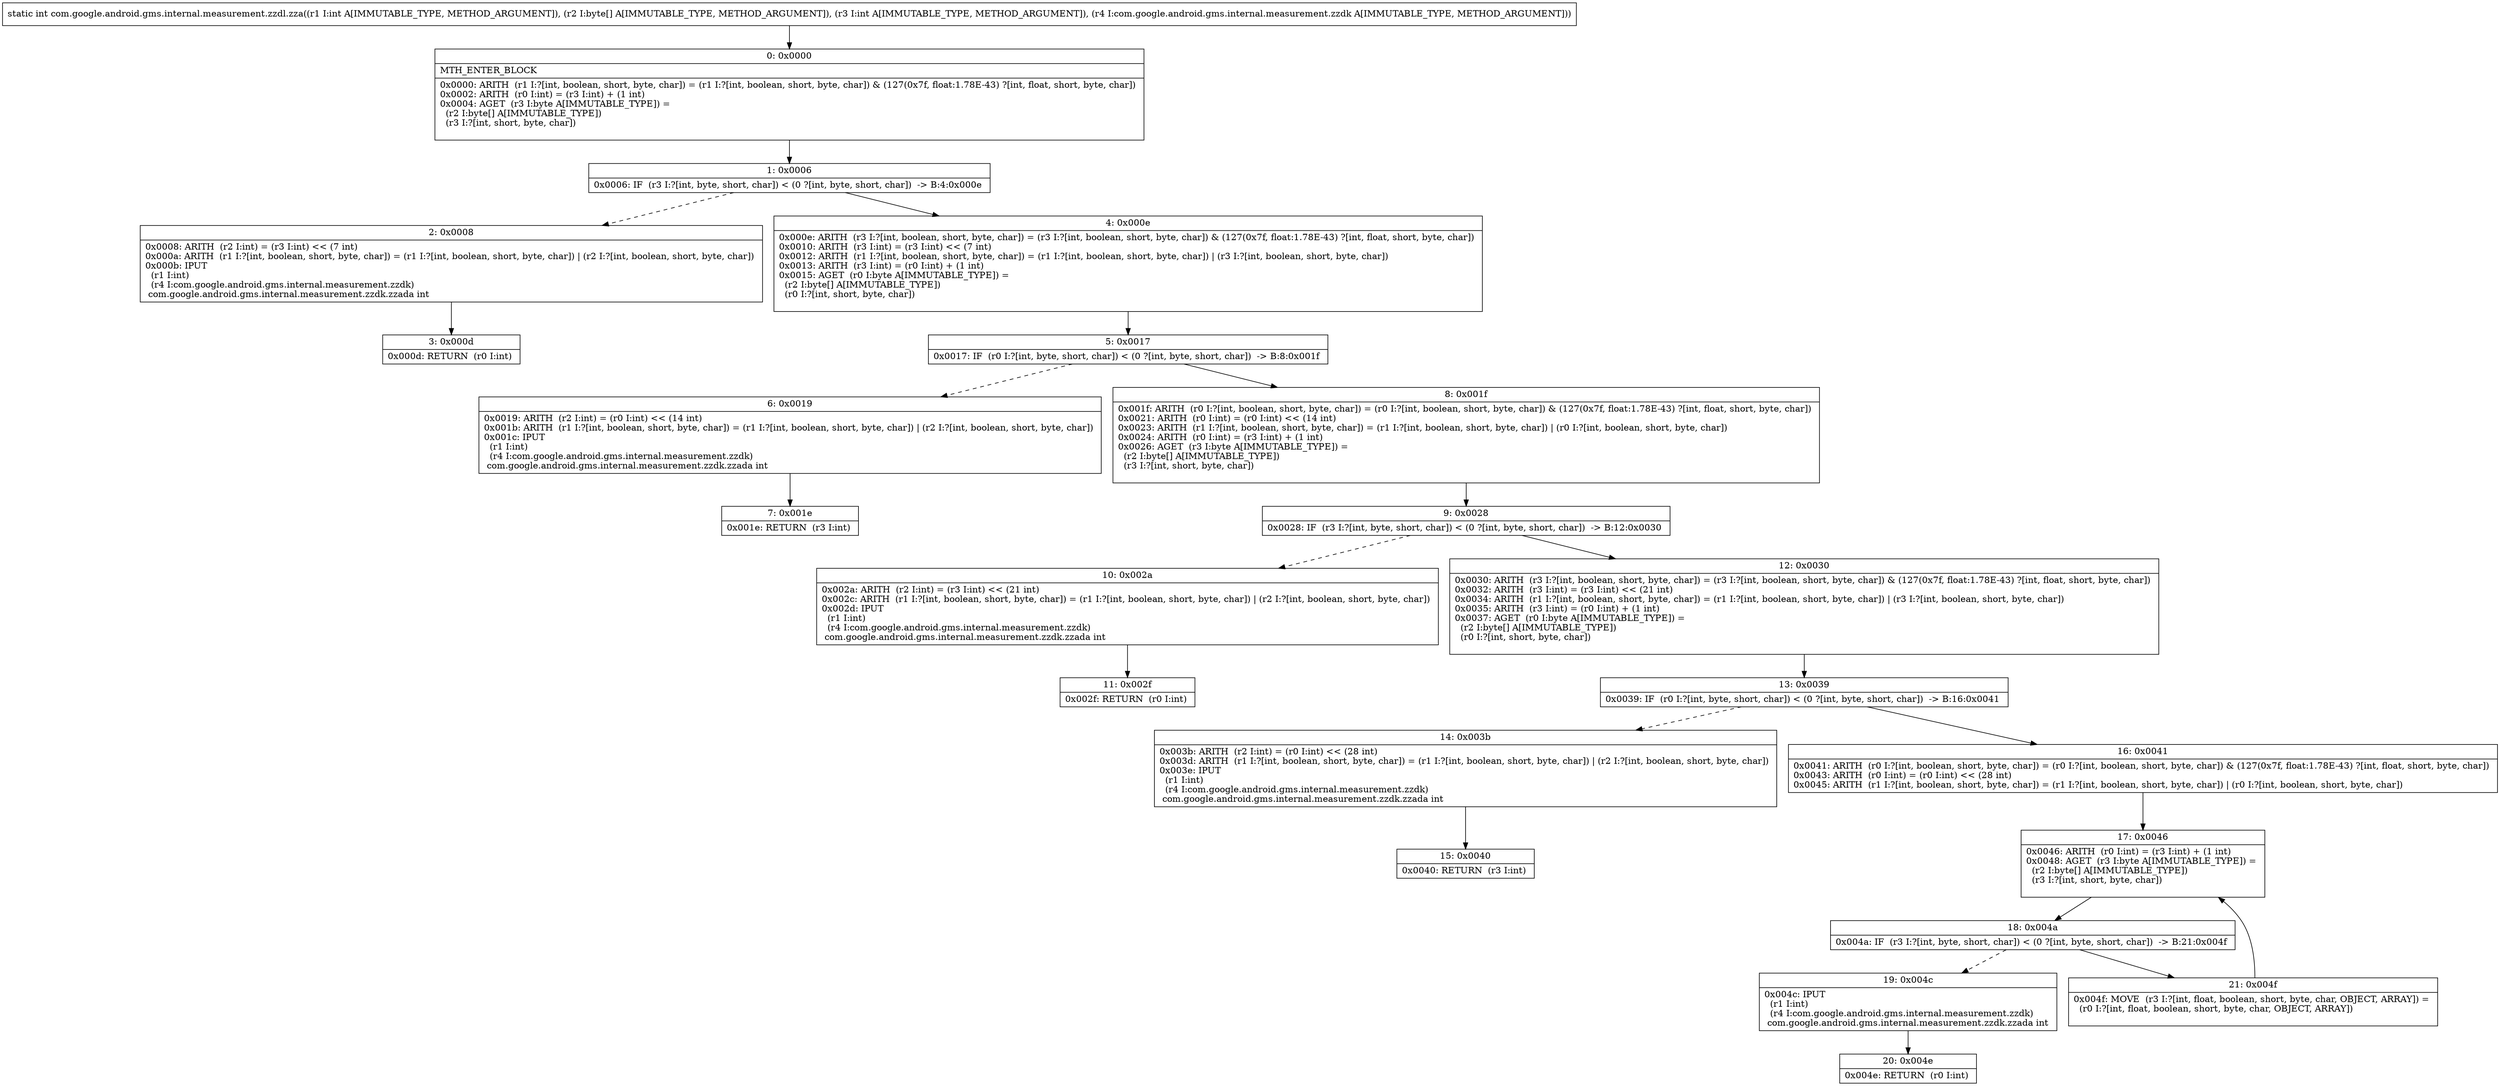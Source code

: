digraph "CFG forcom.google.android.gms.internal.measurement.zzdl.zza(I[BILcom\/google\/android\/gms\/internal\/measurement\/zzdk;)I" {
Node_0 [shape=record,label="{0\:\ 0x0000|MTH_ENTER_BLOCK\l|0x0000: ARITH  (r1 I:?[int, boolean, short, byte, char]) = (r1 I:?[int, boolean, short, byte, char]) & (127(0x7f, float:1.78E\-43) ?[int, float, short, byte, char]) \l0x0002: ARITH  (r0 I:int) = (r3 I:int) + (1 int) \l0x0004: AGET  (r3 I:byte A[IMMUTABLE_TYPE]) = \l  (r2 I:byte[] A[IMMUTABLE_TYPE])\l  (r3 I:?[int, short, byte, char])\l \l}"];
Node_1 [shape=record,label="{1\:\ 0x0006|0x0006: IF  (r3 I:?[int, byte, short, char]) \< (0 ?[int, byte, short, char])  \-\> B:4:0x000e \l}"];
Node_2 [shape=record,label="{2\:\ 0x0008|0x0008: ARITH  (r2 I:int) = (r3 I:int) \<\< (7 int) \l0x000a: ARITH  (r1 I:?[int, boolean, short, byte, char]) = (r1 I:?[int, boolean, short, byte, char]) \| (r2 I:?[int, boolean, short, byte, char]) \l0x000b: IPUT  \l  (r1 I:int)\l  (r4 I:com.google.android.gms.internal.measurement.zzdk)\l com.google.android.gms.internal.measurement.zzdk.zzada int \l}"];
Node_3 [shape=record,label="{3\:\ 0x000d|0x000d: RETURN  (r0 I:int) \l}"];
Node_4 [shape=record,label="{4\:\ 0x000e|0x000e: ARITH  (r3 I:?[int, boolean, short, byte, char]) = (r3 I:?[int, boolean, short, byte, char]) & (127(0x7f, float:1.78E\-43) ?[int, float, short, byte, char]) \l0x0010: ARITH  (r3 I:int) = (r3 I:int) \<\< (7 int) \l0x0012: ARITH  (r1 I:?[int, boolean, short, byte, char]) = (r1 I:?[int, boolean, short, byte, char]) \| (r3 I:?[int, boolean, short, byte, char]) \l0x0013: ARITH  (r3 I:int) = (r0 I:int) + (1 int) \l0x0015: AGET  (r0 I:byte A[IMMUTABLE_TYPE]) = \l  (r2 I:byte[] A[IMMUTABLE_TYPE])\l  (r0 I:?[int, short, byte, char])\l \l}"];
Node_5 [shape=record,label="{5\:\ 0x0017|0x0017: IF  (r0 I:?[int, byte, short, char]) \< (0 ?[int, byte, short, char])  \-\> B:8:0x001f \l}"];
Node_6 [shape=record,label="{6\:\ 0x0019|0x0019: ARITH  (r2 I:int) = (r0 I:int) \<\< (14 int) \l0x001b: ARITH  (r1 I:?[int, boolean, short, byte, char]) = (r1 I:?[int, boolean, short, byte, char]) \| (r2 I:?[int, boolean, short, byte, char]) \l0x001c: IPUT  \l  (r1 I:int)\l  (r4 I:com.google.android.gms.internal.measurement.zzdk)\l com.google.android.gms.internal.measurement.zzdk.zzada int \l}"];
Node_7 [shape=record,label="{7\:\ 0x001e|0x001e: RETURN  (r3 I:int) \l}"];
Node_8 [shape=record,label="{8\:\ 0x001f|0x001f: ARITH  (r0 I:?[int, boolean, short, byte, char]) = (r0 I:?[int, boolean, short, byte, char]) & (127(0x7f, float:1.78E\-43) ?[int, float, short, byte, char]) \l0x0021: ARITH  (r0 I:int) = (r0 I:int) \<\< (14 int) \l0x0023: ARITH  (r1 I:?[int, boolean, short, byte, char]) = (r1 I:?[int, boolean, short, byte, char]) \| (r0 I:?[int, boolean, short, byte, char]) \l0x0024: ARITH  (r0 I:int) = (r3 I:int) + (1 int) \l0x0026: AGET  (r3 I:byte A[IMMUTABLE_TYPE]) = \l  (r2 I:byte[] A[IMMUTABLE_TYPE])\l  (r3 I:?[int, short, byte, char])\l \l}"];
Node_9 [shape=record,label="{9\:\ 0x0028|0x0028: IF  (r3 I:?[int, byte, short, char]) \< (0 ?[int, byte, short, char])  \-\> B:12:0x0030 \l}"];
Node_10 [shape=record,label="{10\:\ 0x002a|0x002a: ARITH  (r2 I:int) = (r3 I:int) \<\< (21 int) \l0x002c: ARITH  (r1 I:?[int, boolean, short, byte, char]) = (r1 I:?[int, boolean, short, byte, char]) \| (r2 I:?[int, boolean, short, byte, char]) \l0x002d: IPUT  \l  (r1 I:int)\l  (r4 I:com.google.android.gms.internal.measurement.zzdk)\l com.google.android.gms.internal.measurement.zzdk.zzada int \l}"];
Node_11 [shape=record,label="{11\:\ 0x002f|0x002f: RETURN  (r0 I:int) \l}"];
Node_12 [shape=record,label="{12\:\ 0x0030|0x0030: ARITH  (r3 I:?[int, boolean, short, byte, char]) = (r3 I:?[int, boolean, short, byte, char]) & (127(0x7f, float:1.78E\-43) ?[int, float, short, byte, char]) \l0x0032: ARITH  (r3 I:int) = (r3 I:int) \<\< (21 int) \l0x0034: ARITH  (r1 I:?[int, boolean, short, byte, char]) = (r1 I:?[int, boolean, short, byte, char]) \| (r3 I:?[int, boolean, short, byte, char]) \l0x0035: ARITH  (r3 I:int) = (r0 I:int) + (1 int) \l0x0037: AGET  (r0 I:byte A[IMMUTABLE_TYPE]) = \l  (r2 I:byte[] A[IMMUTABLE_TYPE])\l  (r0 I:?[int, short, byte, char])\l \l}"];
Node_13 [shape=record,label="{13\:\ 0x0039|0x0039: IF  (r0 I:?[int, byte, short, char]) \< (0 ?[int, byte, short, char])  \-\> B:16:0x0041 \l}"];
Node_14 [shape=record,label="{14\:\ 0x003b|0x003b: ARITH  (r2 I:int) = (r0 I:int) \<\< (28 int) \l0x003d: ARITH  (r1 I:?[int, boolean, short, byte, char]) = (r1 I:?[int, boolean, short, byte, char]) \| (r2 I:?[int, boolean, short, byte, char]) \l0x003e: IPUT  \l  (r1 I:int)\l  (r4 I:com.google.android.gms.internal.measurement.zzdk)\l com.google.android.gms.internal.measurement.zzdk.zzada int \l}"];
Node_15 [shape=record,label="{15\:\ 0x0040|0x0040: RETURN  (r3 I:int) \l}"];
Node_16 [shape=record,label="{16\:\ 0x0041|0x0041: ARITH  (r0 I:?[int, boolean, short, byte, char]) = (r0 I:?[int, boolean, short, byte, char]) & (127(0x7f, float:1.78E\-43) ?[int, float, short, byte, char]) \l0x0043: ARITH  (r0 I:int) = (r0 I:int) \<\< (28 int) \l0x0045: ARITH  (r1 I:?[int, boolean, short, byte, char]) = (r1 I:?[int, boolean, short, byte, char]) \| (r0 I:?[int, boolean, short, byte, char]) \l}"];
Node_17 [shape=record,label="{17\:\ 0x0046|0x0046: ARITH  (r0 I:int) = (r3 I:int) + (1 int) \l0x0048: AGET  (r3 I:byte A[IMMUTABLE_TYPE]) = \l  (r2 I:byte[] A[IMMUTABLE_TYPE])\l  (r3 I:?[int, short, byte, char])\l \l}"];
Node_18 [shape=record,label="{18\:\ 0x004a|0x004a: IF  (r3 I:?[int, byte, short, char]) \< (0 ?[int, byte, short, char])  \-\> B:21:0x004f \l}"];
Node_19 [shape=record,label="{19\:\ 0x004c|0x004c: IPUT  \l  (r1 I:int)\l  (r4 I:com.google.android.gms.internal.measurement.zzdk)\l com.google.android.gms.internal.measurement.zzdk.zzada int \l}"];
Node_20 [shape=record,label="{20\:\ 0x004e|0x004e: RETURN  (r0 I:int) \l}"];
Node_21 [shape=record,label="{21\:\ 0x004f|0x004f: MOVE  (r3 I:?[int, float, boolean, short, byte, char, OBJECT, ARRAY]) = \l  (r0 I:?[int, float, boolean, short, byte, char, OBJECT, ARRAY])\l \l}"];
MethodNode[shape=record,label="{static int com.google.android.gms.internal.measurement.zzdl.zza((r1 I:int A[IMMUTABLE_TYPE, METHOD_ARGUMENT]), (r2 I:byte[] A[IMMUTABLE_TYPE, METHOD_ARGUMENT]), (r3 I:int A[IMMUTABLE_TYPE, METHOD_ARGUMENT]), (r4 I:com.google.android.gms.internal.measurement.zzdk A[IMMUTABLE_TYPE, METHOD_ARGUMENT])) }"];
MethodNode -> Node_0;
Node_0 -> Node_1;
Node_1 -> Node_2[style=dashed];
Node_1 -> Node_4;
Node_2 -> Node_3;
Node_4 -> Node_5;
Node_5 -> Node_6[style=dashed];
Node_5 -> Node_8;
Node_6 -> Node_7;
Node_8 -> Node_9;
Node_9 -> Node_10[style=dashed];
Node_9 -> Node_12;
Node_10 -> Node_11;
Node_12 -> Node_13;
Node_13 -> Node_14[style=dashed];
Node_13 -> Node_16;
Node_14 -> Node_15;
Node_16 -> Node_17;
Node_17 -> Node_18;
Node_18 -> Node_19[style=dashed];
Node_18 -> Node_21;
Node_19 -> Node_20;
Node_21 -> Node_17;
}

